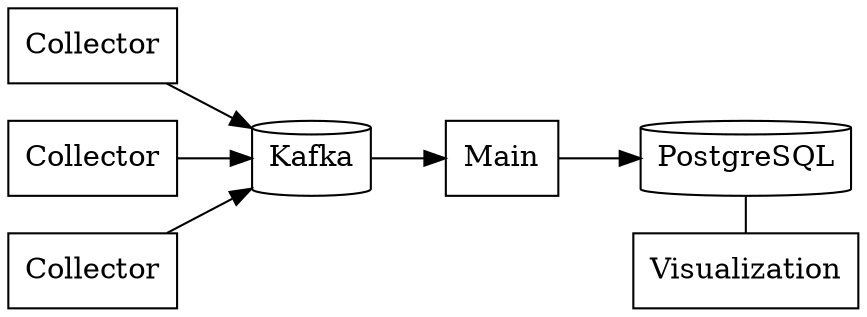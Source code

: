 digraph A {
    rankdir = LR;

    c_a [shape=rect,label="Collector"]
    c_b [shape=rect,label="Collector"]
    c_c [shape=rect,label="Collector"]
    kafka [shape=cylinder,label="Kafka"]
    postgres [shape=cylinder,label="PostgreSQL"]
    main [shape=rect,label="Main"]
    viz [shape=rect,label="Visualization"]

    {postgres; viz; rank=same}

    c_a -> kafka
    c_b -> kafka
    c_c -> kafka
    kafka -> main
    main -> postgres
    postgres -> viz [dir=none]
}